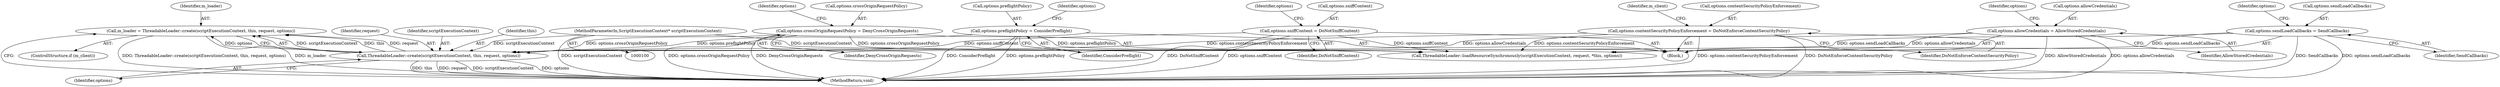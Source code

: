 digraph "0_Chrome_d0c31f0342cefc46a3b3d80359a9779d044d4c0d_17@API" {
"1000162" [label="(Call,m_loader = ThreadableLoader::create(scriptExecutionContext, this, request, options))"];
"1000164" [label="(Call,ThreadableLoader::create(scriptExecutionContext, this, request, options))"];
"1000101" [label="(MethodParameterIn,ScriptExecutionContext* scriptExecutionContext)"];
"1000150" [label="(Call,options.crossOriginRequestPolicy = DenyCrossOriginRequests)"];
"1000140" [label="(Call,options.preflightPolicy = ConsiderPreflight)"];
"1000135" [label="(Call,options.sniffContent = DoNotSniffContent)"];
"1000155" [label="(Call,options.contentSecurityPolicyEnforcement = DoNotEnforceContentSecurityPolicy)"];
"1000145" [label="(Call,options.allowCredentials = AllowStoredCredentials)"];
"1000130" [label="(Call,options.sendLoadCallbacks = SendCallbacks)"];
"1000161" [label="(Identifier,m_client)"];
"1000156" [label="(Call,options.contentSecurityPolicyEnforcement)"];
"1000137" [label="(Identifier,options)"];
"1000168" [label="(Identifier,options)"];
"1000150" [label="(Call,options.crossOriginRequestPolicy = DenyCrossOriginRequests)"];
"1000141" [label="(Call,options.preflightPolicy)"];
"1000134" [label="(Identifier,SendCallbacks)"];
"1000155" [label="(Call,options.contentSecurityPolicyEnforcement = DoNotEnforceContentSecurityPolicy)"];
"1000166" [label="(Identifier,this)"];
"1000152" [label="(Identifier,options)"];
"1000164" [label="(Call,ThreadableLoader::create(scriptExecutionContext, this, request, options))"];
"1000159" [label="(Identifier,DoNotEnforceContentSecurityPolicy)"];
"1000140" [label="(Call,options.preflightPolicy = ConsiderPreflight)"];
"1000142" [label="(Identifier,options)"];
"1000162" [label="(Call,m_loader = ThreadableLoader::create(scriptExecutionContext, this, request, options))"];
"1000145" [label="(Call,options.allowCredentials = AllowStoredCredentials)"];
"1000157" [label="(Identifier,options)"];
"1000130" [label="(Call,options.sendLoadCallbacks = SendCallbacks)"];
"1000144" [label="(Identifier,ConsiderPreflight)"];
"1000176" [label="(MethodReturn,void)"];
"1000135" [label="(Call,options.sniffContent = DoNotSniffContent)"];
"1000170" [label="(Call,ThreadableLoader::loadResourceSynchronously(scriptExecutionContext, request, *this, options))"];
"1000103" [label="(Block,)"];
"1000146" [label="(Call,options.allowCredentials)"];
"1000101" [label="(MethodParameterIn,ScriptExecutionContext* scriptExecutionContext)"];
"1000139" [label="(Identifier,DoNotSniffContent)"];
"1000163" [label="(Identifier,m_loader)"];
"1000149" [label="(Identifier,AllowStoredCredentials)"];
"1000154" [label="(Identifier,DenyCrossOriginRequests)"];
"1000160" [label="(ControlStructure,if (m_client))"];
"1000147" [label="(Identifier,options)"];
"1000131" [label="(Call,options.sendLoadCallbacks)"];
"1000167" [label="(Identifier,request)"];
"1000151" [label="(Call,options.crossOriginRequestPolicy)"];
"1000165" [label="(Identifier,scriptExecutionContext)"];
"1000136" [label="(Call,options.sniffContent)"];
"1000162" -> "1000160"  [label="AST: "];
"1000162" -> "1000164"  [label="CFG: "];
"1000163" -> "1000162"  [label="AST: "];
"1000164" -> "1000162"  [label="AST: "];
"1000176" -> "1000162"  [label="CFG: "];
"1000162" -> "1000176"  [label="DDG: ThreadableLoader::create(scriptExecutionContext, this, request, options)"];
"1000162" -> "1000176"  [label="DDG: m_loader"];
"1000164" -> "1000162"  [label="DDG: scriptExecutionContext"];
"1000164" -> "1000162"  [label="DDG: this"];
"1000164" -> "1000162"  [label="DDG: request"];
"1000164" -> "1000162"  [label="DDG: options"];
"1000164" -> "1000168"  [label="CFG: "];
"1000165" -> "1000164"  [label="AST: "];
"1000166" -> "1000164"  [label="AST: "];
"1000167" -> "1000164"  [label="AST: "];
"1000168" -> "1000164"  [label="AST: "];
"1000164" -> "1000176"  [label="DDG: options"];
"1000164" -> "1000176"  [label="DDG: this"];
"1000164" -> "1000176"  [label="DDG: request"];
"1000164" -> "1000176"  [label="DDG: scriptExecutionContext"];
"1000101" -> "1000164"  [label="DDG: scriptExecutionContext"];
"1000150" -> "1000164"  [label="DDG: options.crossOriginRequestPolicy"];
"1000140" -> "1000164"  [label="DDG: options.preflightPolicy"];
"1000135" -> "1000164"  [label="DDG: options.sniffContent"];
"1000155" -> "1000164"  [label="DDG: options.contentSecurityPolicyEnforcement"];
"1000145" -> "1000164"  [label="DDG: options.allowCredentials"];
"1000130" -> "1000164"  [label="DDG: options.sendLoadCallbacks"];
"1000101" -> "1000100"  [label="AST: "];
"1000101" -> "1000176"  [label="DDG: scriptExecutionContext"];
"1000101" -> "1000170"  [label="DDG: scriptExecutionContext"];
"1000150" -> "1000103"  [label="AST: "];
"1000150" -> "1000154"  [label="CFG: "];
"1000151" -> "1000150"  [label="AST: "];
"1000154" -> "1000150"  [label="AST: "];
"1000157" -> "1000150"  [label="CFG: "];
"1000150" -> "1000176"  [label="DDG: DenyCrossOriginRequests"];
"1000150" -> "1000176"  [label="DDG: options.crossOriginRequestPolicy"];
"1000150" -> "1000170"  [label="DDG: options.crossOriginRequestPolicy"];
"1000140" -> "1000103"  [label="AST: "];
"1000140" -> "1000144"  [label="CFG: "];
"1000141" -> "1000140"  [label="AST: "];
"1000144" -> "1000140"  [label="AST: "];
"1000147" -> "1000140"  [label="CFG: "];
"1000140" -> "1000176"  [label="DDG: options.preflightPolicy"];
"1000140" -> "1000176"  [label="DDG: ConsiderPreflight"];
"1000140" -> "1000170"  [label="DDG: options.preflightPolicy"];
"1000135" -> "1000103"  [label="AST: "];
"1000135" -> "1000139"  [label="CFG: "];
"1000136" -> "1000135"  [label="AST: "];
"1000139" -> "1000135"  [label="AST: "];
"1000142" -> "1000135"  [label="CFG: "];
"1000135" -> "1000176"  [label="DDG: DoNotSniffContent"];
"1000135" -> "1000176"  [label="DDG: options.sniffContent"];
"1000135" -> "1000170"  [label="DDG: options.sniffContent"];
"1000155" -> "1000103"  [label="AST: "];
"1000155" -> "1000159"  [label="CFG: "];
"1000156" -> "1000155"  [label="AST: "];
"1000159" -> "1000155"  [label="AST: "];
"1000161" -> "1000155"  [label="CFG: "];
"1000155" -> "1000176"  [label="DDG: DoNotEnforceContentSecurityPolicy"];
"1000155" -> "1000176"  [label="DDG: options.contentSecurityPolicyEnforcement"];
"1000155" -> "1000170"  [label="DDG: options.contentSecurityPolicyEnforcement"];
"1000145" -> "1000103"  [label="AST: "];
"1000145" -> "1000149"  [label="CFG: "];
"1000146" -> "1000145"  [label="AST: "];
"1000149" -> "1000145"  [label="AST: "];
"1000152" -> "1000145"  [label="CFG: "];
"1000145" -> "1000176"  [label="DDG: AllowStoredCredentials"];
"1000145" -> "1000176"  [label="DDG: options.allowCredentials"];
"1000145" -> "1000170"  [label="DDG: options.allowCredentials"];
"1000130" -> "1000103"  [label="AST: "];
"1000130" -> "1000134"  [label="CFG: "];
"1000131" -> "1000130"  [label="AST: "];
"1000134" -> "1000130"  [label="AST: "];
"1000137" -> "1000130"  [label="CFG: "];
"1000130" -> "1000176"  [label="DDG: SendCallbacks"];
"1000130" -> "1000176"  [label="DDG: options.sendLoadCallbacks"];
"1000130" -> "1000170"  [label="DDG: options.sendLoadCallbacks"];
}
